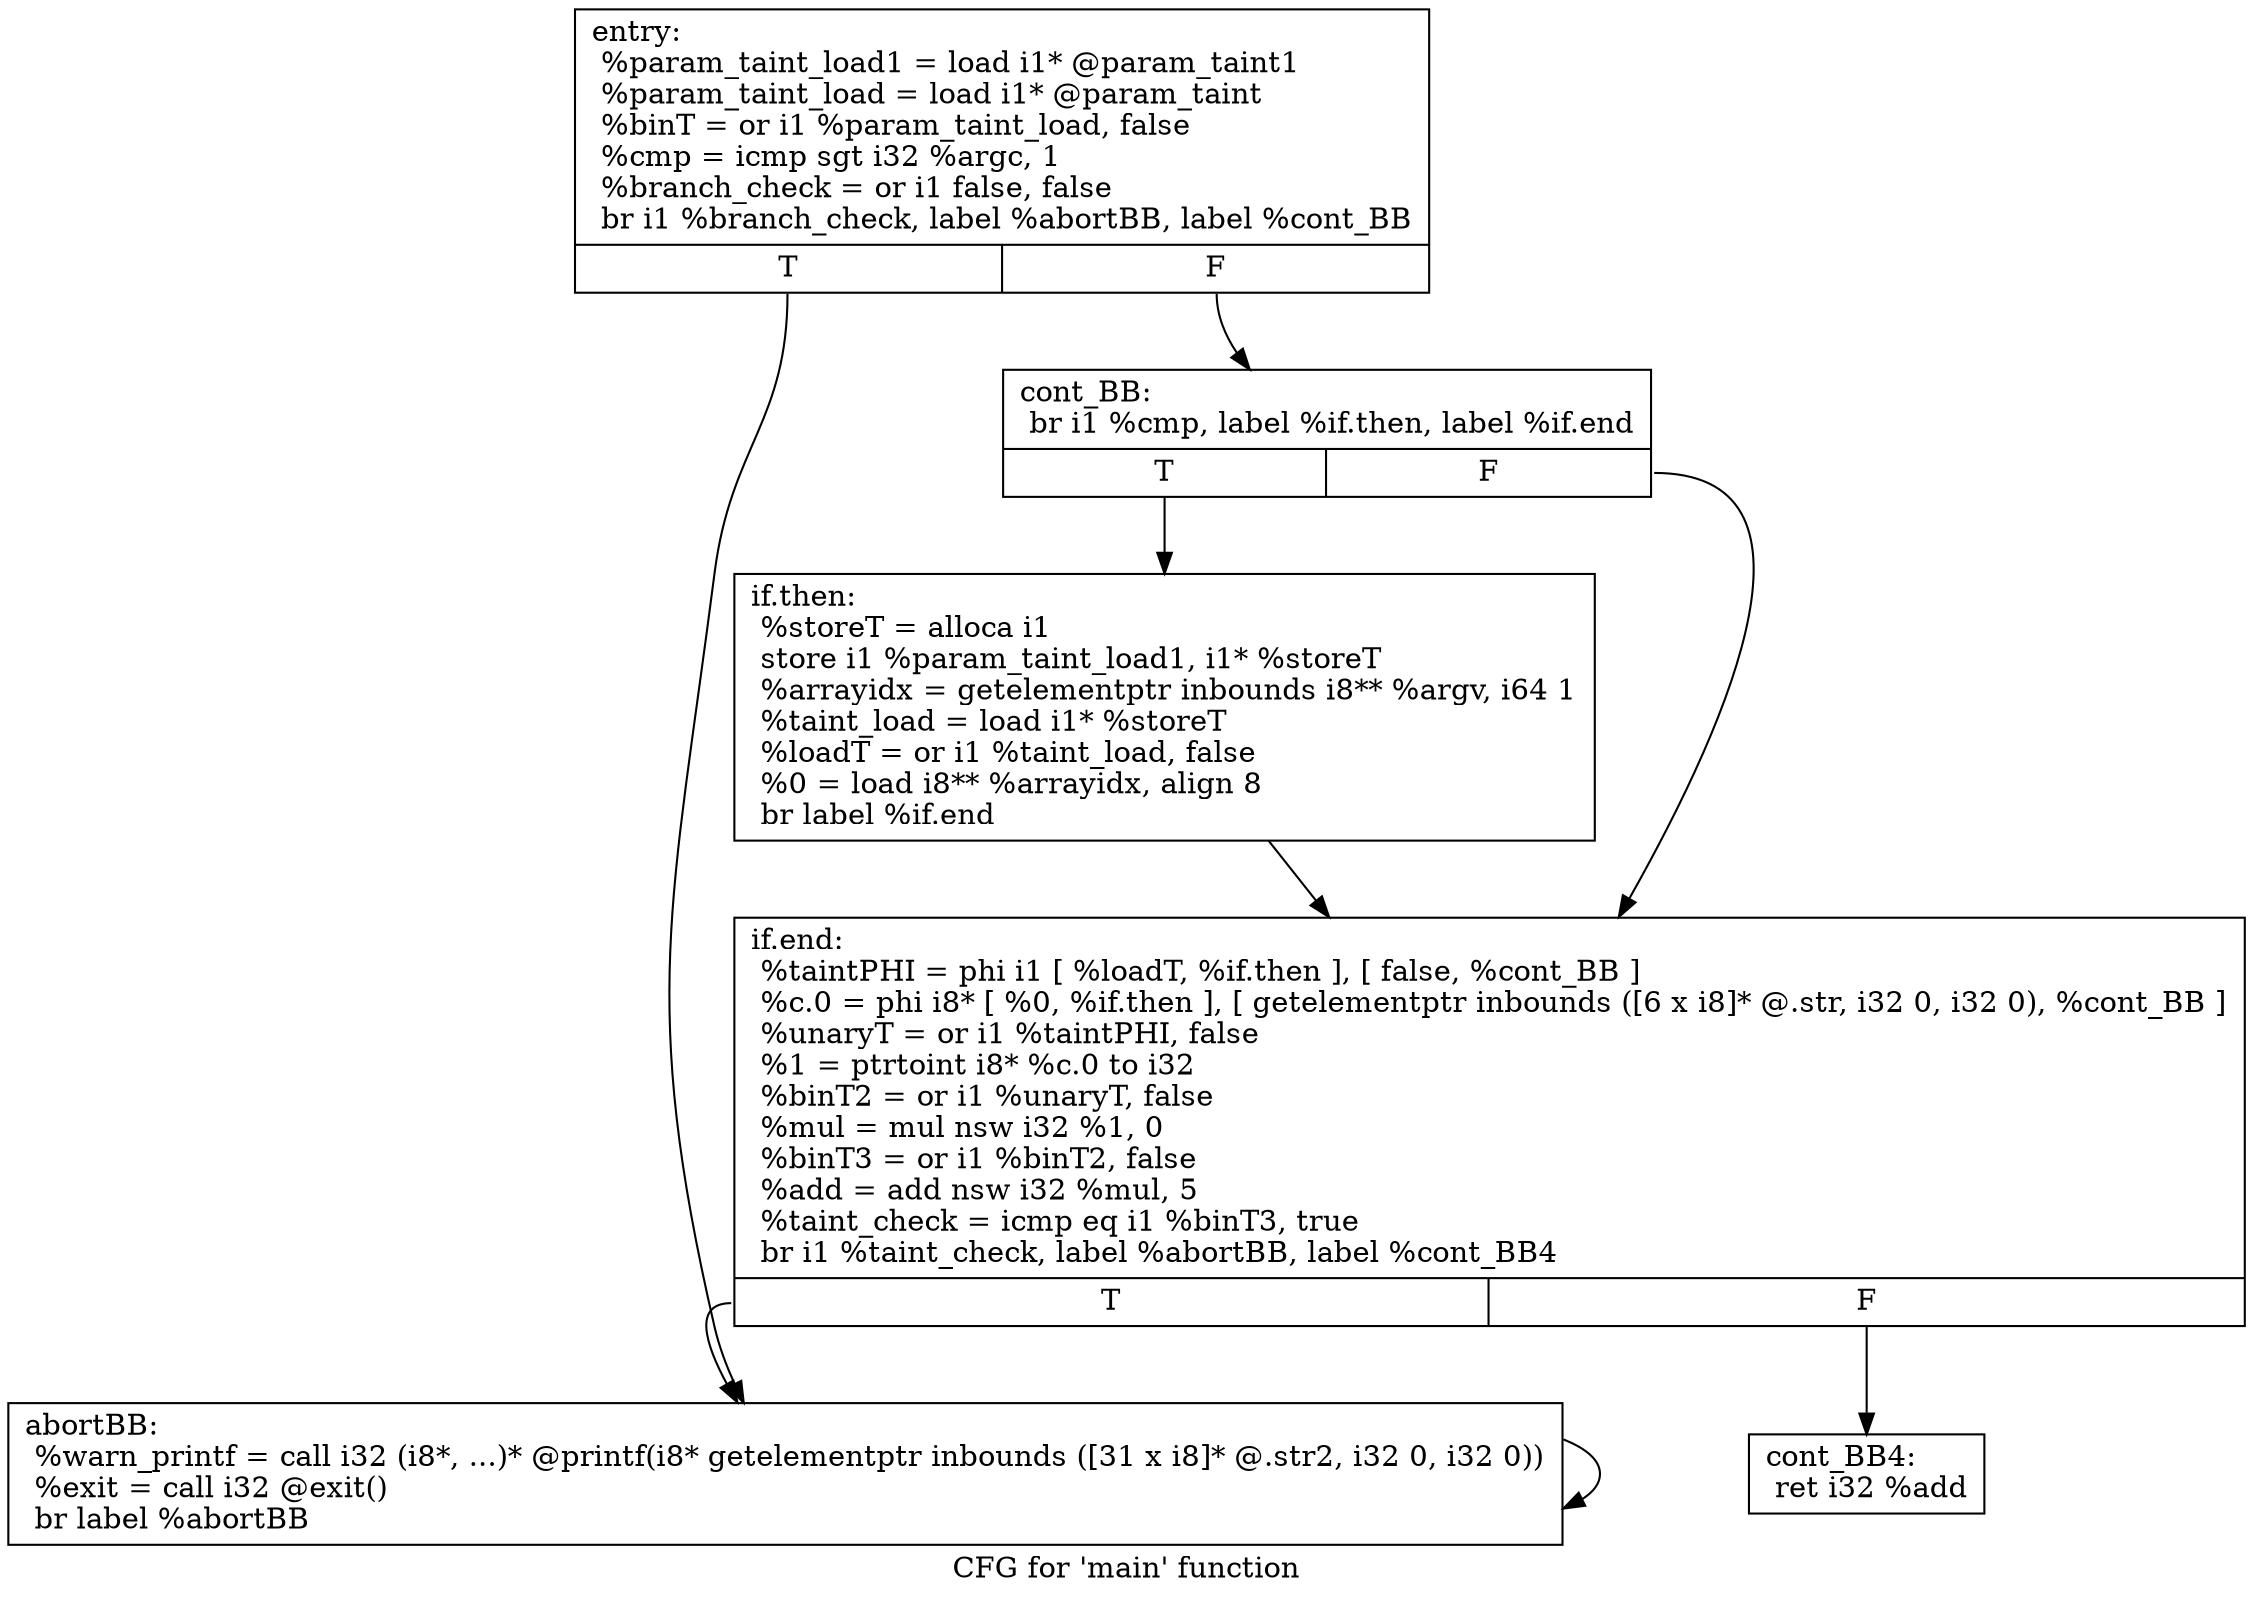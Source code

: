 digraph "CFG for 'main' function" {
	label="CFG for 'main' function";

	Node0x2c77b40 [shape=record,label="{entry:\l  %param_taint_load1 = load i1* @param_taint1\l  %param_taint_load = load i1* @param_taint\l  %binT = or i1 %param_taint_load, false\l  %cmp = icmp sgt i32 %argc, 1\l  %branch_check = or i1 false, false\l  br i1 %branch_check, label %abortBB, label %cont_BB\l|{<s0>T|<s1>F}}"];
	Node0x2c77b40:s0 -> Node0x2c77d20;
	Node0x2c77b40:s1 -> Node0x2c77ba0;
	Node0x2c77ba0 [shape=record,label="{cont_BB:                                          \l  br i1 %cmp, label %if.then, label %if.end\l|{<s0>T|<s1>F}}"];
	Node0x2c77ba0:s0 -> Node0x2c77c00;
	Node0x2c77ba0:s1 -> Node0x2c77c60;
	Node0x2c77c00 [shape=record,label="{if.then:                                          \l  %storeT = alloca i1\l  store i1 %param_taint_load1, i1* %storeT\l  %arrayidx = getelementptr inbounds i8** %argv, i64 1\l  %taint_load = load i1* %storeT\l  %loadT = or i1 %taint_load, false\l  %0 = load i8** %arrayidx, align 8\l  br label %if.end\l}"];
	Node0x2c77c00 -> Node0x2c77c60;
	Node0x2c77c60 [shape=record,label="{if.end:                                           \l  %taintPHI = phi i1 [ %loadT, %if.then ], [ false, %cont_BB ]\l  %c.0 = phi i8* [ %0, %if.then ], [ getelementptr inbounds ([6 x i8]* @.str, i32 0, i32 0), %cont_BB ]\l  %unaryT = or i1 %taintPHI, false\l  %1 = ptrtoint i8* %c.0 to i32\l  %binT2 = or i1 %unaryT, false\l  %mul = mul nsw i32 %1, 0\l  %binT3 = or i1 %binT2, false\l  %add = add nsw i32 %mul, 5\l  %taint_check = icmp eq i1 %binT3, true\l  br i1 %taint_check, label %abortBB, label %cont_BB4\l|{<s0>T|<s1>F}}"];
	Node0x2c77c60:s0 -> Node0x2c77d20;
	Node0x2c77c60:s1 -> Node0x2c77cc0;
	Node0x2c77cc0 [shape=record,label="{cont_BB4:                                         \l  ret i32 %add\l}"];
	Node0x2c77d20 [shape=record,label="{abortBB:                                          \l  %warn_printf = call i32 (i8*, ...)* @printf(i8* getelementptr inbounds ([31 x i8]* @.str2, i32 0, i32 0))\l  %exit = call i32 @exit()\l  br label %abortBB\l}"];
	Node0x2c77d20 -> Node0x2c77d20;
}
